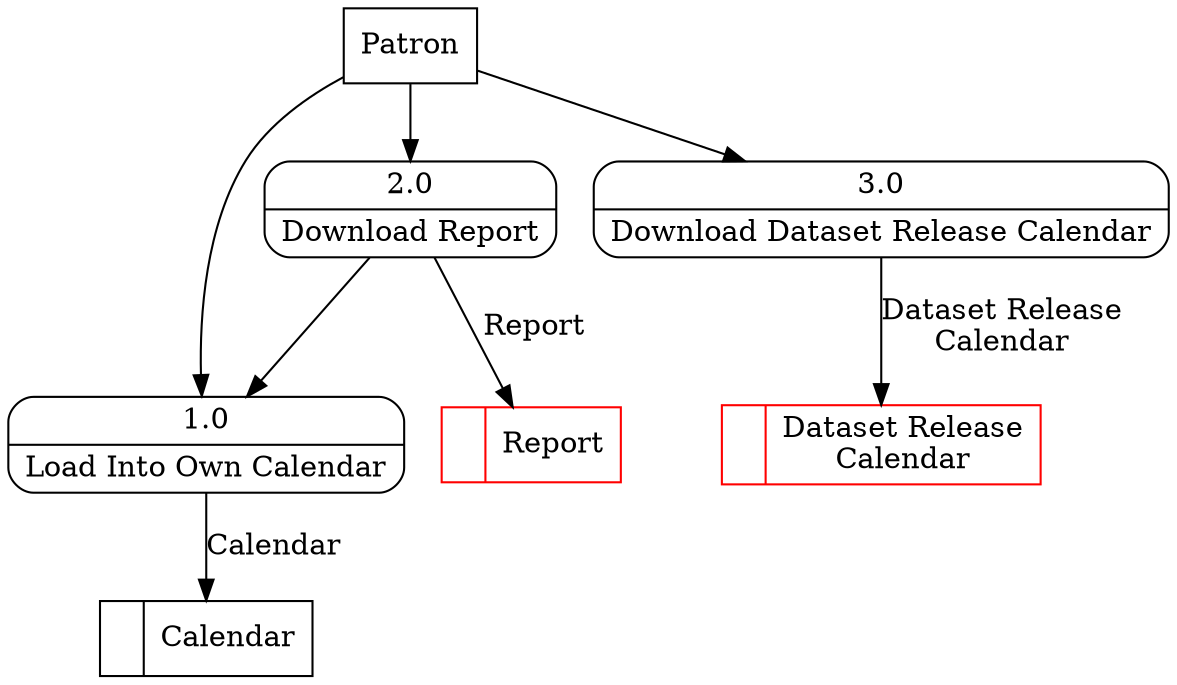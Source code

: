 digraph dfd2{ 
node[shape=record]
200 [label="<f0>  |<f1> Dataset Release\nCalendar " color=red];
201 [label="<f0>  |<f1> Calendar " ];
202 [label="<f0>  |<f1> Report " color=red];
203 [label="Patron" shape=box];
204 [label="{<f0> 1.0|<f1> Load Into Own Calendar }" shape=Mrecord];
205 [label="{<f0> 2.0|<f1> Download Report }" shape=Mrecord];
206 [label="{<f0> 3.0|<f1> Download Dataset Release Calendar }" shape=Mrecord];
203 -> 204
203 -> 205
203 -> 206
204 -> 201 [label="Calendar"]
205 -> 204
205 -> 202 [label="Report"]
206 -> 200 [label="Dataset Release\nCalendar"]
}